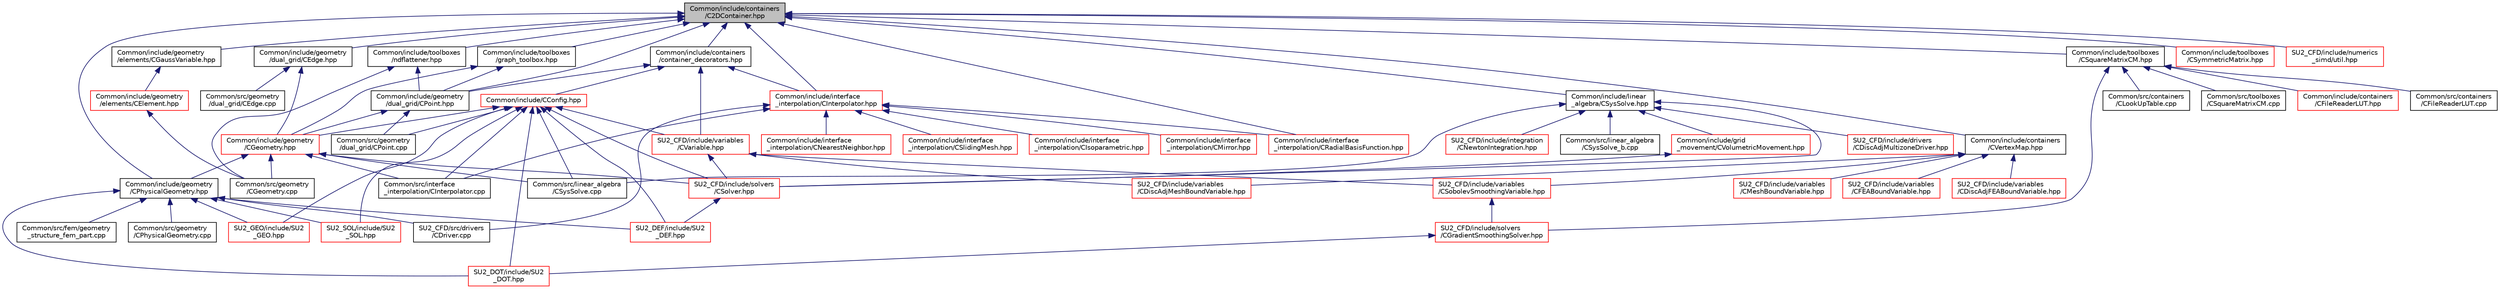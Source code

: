 digraph "Common/include/containers/C2DContainer.hpp"
{
 // LATEX_PDF_SIZE
  edge [fontname="Helvetica",fontsize="10",labelfontname="Helvetica",labelfontsize="10"];
  node [fontname="Helvetica",fontsize="10",shape=record];
  Node1 [label="Common/include/containers\l/C2DContainer.hpp",height=0.2,width=0.4,color="black", fillcolor="grey75", style="filled", fontcolor="black",tooltip="A templated vector/matrix object."];
  Node1 -> Node2 [dir="back",color="midnightblue",fontsize="10",style="solid",fontname="Helvetica"];
  Node2 [label="Common/include/containers\l/container_decorators.hpp",height=0.2,width=0.4,color="black", fillcolor="white", style="filled",URL="$container__decorators_8hpp.html",tooltip="Collection of small classes that decorate C2DContainer to augment its functionality,..."];
  Node2 -> Node3 [dir="back",color="midnightblue",fontsize="10",style="solid",fontname="Helvetica"];
  Node3 [label="Common/include/CConfig.hpp",height=0.2,width=0.4,color="red", fillcolor="white", style="filled",URL="$CConfig_8hpp.html",tooltip="All the information about the definition of the physical problem. The subroutines and functions are i..."];
  Node3 -> Node10 [dir="back",color="midnightblue",fontsize="10",style="solid",fontname="Helvetica"];
  Node10 [label="Common/include/geometry\l/CGeometry.hpp",height=0.2,width=0.4,color="red", fillcolor="white", style="filled",URL="$CGeometry_8hpp.html",tooltip="Headers of the main subroutines for creating the geometrical structure. The subroutines and functions..."];
  Node10 -> Node169 [dir="back",color="midnightblue",fontsize="10",style="solid",fontname="Helvetica"];
  Node169 [label="Common/include/geometry\l/CPhysicalGeometry.hpp",height=0.2,width=0.4,color="black", fillcolor="white", style="filled",URL="$CPhysicalGeometry_8hpp.html",tooltip="Headers of the physical geometry class used to read meshes from file."];
  Node169 -> Node170 [dir="back",color="midnightblue",fontsize="10",style="solid",fontname="Helvetica"];
  Node170 [label="Common/src/fem/geometry\l_structure_fem_part.cpp",height=0.2,width=0.4,color="black", fillcolor="white", style="filled",URL="$geometry__structure__fem__part_8cpp.html",tooltip="Main subroutines for distributin the grid for the Fluid FEM solver."];
  Node169 -> Node171 [dir="back",color="midnightblue",fontsize="10",style="solid",fontname="Helvetica"];
  Node171 [label="Common/src/geometry\l/CPhysicalGeometry.cpp",height=0.2,width=0.4,color="black", fillcolor="white", style="filled",URL="$CPhysicalGeometry_8cpp.html",tooltip="Implementation of the physical geometry class."];
  Node169 -> Node18 [dir="back",color="midnightblue",fontsize="10",style="solid",fontname="Helvetica"];
  Node18 [label="SU2_CFD/src/drivers\l/CDriver.cpp",height=0.2,width=0.4,color="black", fillcolor="white", style="filled",URL="$CDriver_8cpp.html",tooltip="The main subroutines for driving single or multi-zone problems."];
  Node169 -> Node172 [dir="back",color="midnightblue",fontsize="10",style="solid",fontname="Helvetica"];
  Node172 [label="SU2_GEO/include/SU2\l_GEO.hpp",height=0.2,width=0.4,color="red", fillcolor="white", style="filled",URL="$SU2__GEO_8hpp.html",tooltip="Headers of the main subroutines of the code SU2_GEO. The subroutines and functions are in the SU2_GEO..."];
  Node169 -> Node159 [dir="back",color="midnightblue",fontsize="10",style="solid",fontname="Helvetica"];
  Node159 [label="SU2_DEF/include/SU2\l_DEF.hpp",height=0.2,width=0.4,color="red", fillcolor="white", style="filled",URL="$SU2__DEF_8hpp.html",tooltip="Headers of the main subroutines of the code SU2_DEF. The subroutines and functions are in the SU2_DEF..."];
  Node169 -> Node77 [dir="back",color="midnightblue",fontsize="10",style="solid",fontname="Helvetica"];
  Node77 [label="SU2_SOL/include/SU2\l_SOL.hpp",height=0.2,width=0.4,color="red", fillcolor="white", style="filled",URL="$SU2__SOL_8hpp.html",tooltip="Headers of the main subroutines of the code SU2_SOL. The subroutines and functions are in the SU2_SOL..."];
  Node169 -> Node79 [dir="back",color="midnightblue",fontsize="10",style="solid",fontname="Helvetica"];
  Node79 [label="SU2_DOT/include/SU2\l_DOT.hpp",height=0.2,width=0.4,color="red", fillcolor="white", style="filled",URL="$SU2__DOT_8hpp.html",tooltip="Headers of the main subroutines of the code SU2_DOT. The subroutines and functions are in the SU2_DOT..."];
  Node10 -> Node185 [dir="back",color="midnightblue",fontsize="10",style="solid",fontname="Helvetica"];
  Node185 [label="Common/src/geometry\l/CGeometry.cpp",height=0.2,width=0.4,color="black", fillcolor="white", style="filled",URL="$CGeometry_8cpp.html",tooltip="Implementation of the base geometry class."];
  Node10 -> Node186 [dir="back",color="midnightblue",fontsize="10",style="solid",fontname="Helvetica"];
  Node186 [label="Common/src/interface\l_interpolation/CInterpolator.cpp",height=0.2,width=0.4,color="black", fillcolor="white", style="filled",URL="$CInterpolator_8cpp.html",tooltip="Definition of the base class for interface interpolation."];
  Node10 -> Node183 [dir="back",color="midnightblue",fontsize="10",style="solid",fontname="Helvetica"];
  Node183 [label="Common/src/linear_algebra\l/CSysSolve.cpp",height=0.2,width=0.4,color="black", fillcolor="white", style="filled",URL="$CSysSolve_8cpp.html",tooltip="Main classes required for solving linear systems of equations."];
  Node10 -> Node21 [dir="back",color="midnightblue",fontsize="10",style="solid",fontname="Helvetica"];
  Node21 [label="SU2_CFD/include/solvers\l/CSolver.hpp",height=0.2,width=0.4,color="red", fillcolor="white", style="filled",URL="$CSolver_8hpp.html",tooltip="Headers of the CSolver class which is inherited by all of the other solvers."];
  Node21 -> Node159 [dir="back",color="midnightblue",fontsize="10",style="solid",fontname="Helvetica"];
  Node3 -> Node259 [dir="back",color="midnightblue",fontsize="10",style="solid",fontname="Helvetica"];
  Node259 [label="Common/src/geometry\l/dual_grid/CPoint.cpp",height=0.2,width=0.4,color="black", fillcolor="white", style="filled",URL="$CPoint_8cpp.html",tooltip="Main classes for defining the points of the dual grid."];
  Node3 -> Node186 [dir="back",color="midnightblue",fontsize="10",style="solid",fontname="Helvetica"];
  Node3 -> Node183 [dir="back",color="midnightblue",fontsize="10",style="solid",fontname="Helvetica"];
  Node3 -> Node21 [dir="back",color="midnightblue",fontsize="10",style="solid",fontname="Helvetica"];
  Node3 -> Node367 [dir="back",color="midnightblue",fontsize="10",style="solid",fontname="Helvetica"];
  Node367 [label="SU2_CFD/include/variables\l/CVariable.hpp",height=0.2,width=0.4,color="red", fillcolor="white", style="filled",URL="$CVariable_8hpp.html",tooltip="Declaration and inlines of the parent class for defining problem variables, function definitions in f..."];
  Node367 -> Node21 [dir="back",color="midnightblue",fontsize="10",style="solid",fontname="Helvetica"];
  Node367 -> Node392 [dir="back",color="midnightblue",fontsize="10",style="solid",fontname="Helvetica"];
  Node392 [label="SU2_CFD/include/variables\l/CDiscAdjMeshBoundVariable.hpp",height=0.2,width=0.4,color="red", fillcolor="white", style="filled",URL="$CDiscAdjMeshBoundVariable_8hpp.html",tooltip=" "];
  Node367 -> Node394 [dir="back",color="midnightblue",fontsize="10",style="solid",fontname="Helvetica"];
  Node394 [label="SU2_CFD/include/variables\l/CSobolevSmoothingVariable.hpp",height=0.2,width=0.4,color="red", fillcolor="white", style="filled",URL="$CSobolevSmoothingVariable_8hpp.html",tooltip="Class for defining the variables of the gradient smoothing."];
  Node394 -> Node108 [dir="back",color="midnightblue",fontsize="10",style="solid",fontname="Helvetica"];
  Node108 [label="SU2_CFD/include/solvers\l/CGradientSmoothingSolver.hpp",height=0.2,width=0.4,color="red", fillcolor="white", style="filled",URL="$CGradientSmoothingSolver_8hpp.html",tooltip="SOlver class for Sobolev smoothing of sensitivities."];
  Node108 -> Node79 [dir="back",color="midnightblue",fontsize="10",style="solid",fontname="Helvetica"];
  Node3 -> Node172 [dir="back",color="midnightblue",fontsize="10",style="solid",fontname="Helvetica"];
  Node3 -> Node159 [dir="back",color="midnightblue",fontsize="10",style="solid",fontname="Helvetica"];
  Node3 -> Node77 [dir="back",color="midnightblue",fontsize="10",style="solid",fontname="Helvetica"];
  Node3 -> Node79 [dir="back",color="midnightblue",fontsize="10",style="solid",fontname="Helvetica"];
  Node2 -> Node429 [dir="back",color="midnightblue",fontsize="10",style="solid",fontname="Helvetica"];
  Node429 [label="Common/include/geometry\l/dual_grid/CPoint.hpp",height=0.2,width=0.4,color="black", fillcolor="white", style="filled",URL="$CPoint_8hpp.html",tooltip="Declaration of the point class that stores geometric and adjacency information for dual control volum..."];
  Node429 -> Node10 [dir="back",color="midnightblue",fontsize="10",style="solid",fontname="Helvetica"];
  Node429 -> Node259 [dir="back",color="midnightblue",fontsize="10",style="solid",fontname="Helvetica"];
  Node2 -> Node430 [dir="back",color="midnightblue",fontsize="10",style="solid",fontname="Helvetica"];
  Node430 [label="Common/include/interface\l_interpolation/CInterpolator.hpp",height=0.2,width=0.4,color="red", fillcolor="white", style="filled",URL="$CInterpolator_8hpp.html",tooltip="Base class for multiphysics interpolation."];
  Node430 -> Node431 [dir="back",color="midnightblue",fontsize="10",style="solid",fontname="Helvetica"];
  Node431 [label="Common/include/interface\l_interpolation/CIsoparametric.hpp",height=0.2,width=0.4,color="red", fillcolor="white", style="filled",URL="$CIsoparametric_8hpp.html",tooltip="Isoparametric interpolation using FE shape functions."];
  Node430 -> Node432 [dir="back",color="midnightblue",fontsize="10",style="solid",fontname="Helvetica"];
  Node432 [label="Common/include/interface\l_interpolation/CMirror.hpp",height=0.2,width=0.4,color="red", fillcolor="white", style="filled",URL="$CMirror_8hpp.html",tooltip="Mirror interpolation for the conservative (work-wise) approach in FSI problems."];
  Node430 -> Node433 [dir="back",color="midnightblue",fontsize="10",style="solid",fontname="Helvetica"];
  Node433 [label="Common/include/interface\l_interpolation/CNearestNeighbor.hpp",height=0.2,width=0.4,color="red", fillcolor="white", style="filled",URL="$CNearestNeighbor_8hpp.html",tooltip="Nearest Neighbor interpolation class."];
  Node430 -> Node434 [dir="back",color="midnightblue",fontsize="10",style="solid",fontname="Helvetica"];
  Node434 [label="Common/include/interface\l_interpolation/CRadialBasisFunction.hpp",height=0.2,width=0.4,color="red", fillcolor="white", style="filled",URL="$CRadialBasisFunction_8hpp.html",tooltip="Radial basis function interpolation."];
  Node430 -> Node435 [dir="back",color="midnightblue",fontsize="10",style="solid",fontname="Helvetica"];
  Node435 [label="Common/include/interface\l_interpolation/CSlidingMesh.hpp",height=0.2,width=0.4,color="red", fillcolor="white", style="filled",URL="$CSlidingMesh_8hpp.html",tooltip="Sliding mesh interpolation."];
  Node430 -> Node186 [dir="back",color="midnightblue",fontsize="10",style="solid",fontname="Helvetica"];
  Node430 -> Node18 [dir="back",color="midnightblue",fontsize="10",style="solid",fontname="Helvetica"];
  Node2 -> Node367 [dir="back",color="midnightblue",fontsize="10",style="solid",fontname="Helvetica"];
  Node1 -> Node436 [dir="back",color="midnightblue",fontsize="10",style="solid",fontname="Helvetica"];
  Node436 [label="Common/include/toolboxes\l/CSquareMatrixCM.hpp",height=0.2,width=0.4,color="black", fillcolor="white", style="filled",URL="$CSquareMatrixCM_8hpp.html",tooltip="Dense general square matrix, used for example in DG standard elements in Column Major order storage."];
  Node436 -> Node437 [dir="back",color="midnightblue",fontsize="10",style="solid",fontname="Helvetica"];
  Node437 [label="Common/include/containers\l/CFileReaderLUT.hpp",height=0.2,width=0.4,color="red", fillcolor="white", style="filled",URL="$CFileReaderLUT_8hpp.html",tooltip="reading lookup table for tabulated fluid properties"];
  Node436 -> Node440 [dir="back",color="midnightblue",fontsize="10",style="solid",fontname="Helvetica"];
  Node440 [label="Common/src/containers\l/CFileReaderLUT.cpp",height=0.2,width=0.4,color="black", fillcolor="white", style="filled",URL="$CFileReaderLUT_8cpp.html",tooltip=" "];
  Node436 -> Node439 [dir="back",color="midnightblue",fontsize="10",style="solid",fontname="Helvetica"];
  Node439 [label="Common/src/containers\l/CLookUpTable.cpp",height=0.2,width=0.4,color="black", fillcolor="white", style="filled",URL="$CLookUpTable_8cpp.html",tooltip=" "];
  Node436 -> Node441 [dir="back",color="midnightblue",fontsize="10",style="solid",fontname="Helvetica"];
  Node441 [label="Common/src/toolboxes\l/CSquareMatrixCM.cpp",height=0.2,width=0.4,color="black", fillcolor="white", style="filled",URL="$CSquareMatrixCM_8cpp.html",tooltip="Implementation of dense matrix helper class in Column Major order (see hpp)."];
  Node436 -> Node108 [dir="back",color="midnightblue",fontsize="10",style="solid",fontname="Helvetica"];
  Node1 -> Node442 [dir="back",color="midnightblue",fontsize="10",style="solid",fontname="Helvetica"];
  Node442 [label="Common/include/containers\l/CVertexMap.hpp",height=0.2,width=0.4,color="black", fillcolor="white", style="filled",URL="$CVertexMap_8hpp.html",tooltip="An index to index lookup vector."];
  Node442 -> Node389 [dir="back",color="midnightblue",fontsize="10",style="solid",fontname="Helvetica"];
  Node389 [label="SU2_CFD/include/variables\l/CDiscAdjFEABoundVariable.hpp",height=0.2,width=0.4,color="red", fillcolor="white", style="filled",URL="$CDiscAdjFEABoundVariable_8hpp.html",tooltip="Main class for defining the variables of the adjoint FEA solver at the boundary."];
  Node442 -> Node392 [dir="back",color="midnightblue",fontsize="10",style="solid",fontname="Helvetica"];
  Node442 -> Node394 [dir="back",color="midnightblue",fontsize="10",style="solid",fontname="Helvetica"];
  Node442 -> Node411 [dir="back",color="midnightblue",fontsize="10",style="solid",fontname="Helvetica"];
  Node411 [label="SU2_CFD/include/variables\l/CMeshBoundVariable.hpp",height=0.2,width=0.4,color="red", fillcolor="white", style="filled",URL="$CMeshBoundVariable_8hpp.html",tooltip="Declaration and inlines of the class to define the variables of the mesh movement at the moving bound..."];
  Node442 -> Node419 [dir="back",color="midnightblue",fontsize="10",style="solid",fontname="Helvetica"];
  Node419 [label="SU2_CFD/include/variables\l/CFEABoundVariable.hpp",height=0.2,width=0.4,color="red", fillcolor="white", style="filled",URL="$CFEABoundVariable_8hpp.html",tooltip="Class for defining the variables on the FEA boundaries for FSI applications."];
  Node1 -> Node429 [dir="back",color="midnightblue",fontsize="10",style="solid",fontname="Helvetica"];
  Node1 -> Node443 [dir="back",color="midnightblue",fontsize="10",style="solid",fontname="Helvetica"];
  Node443 [label="Common/include/toolboxes\l/graph_toolbox.hpp",height=0.2,width=0.4,color="black", fillcolor="white", style="filled",URL="$graph__toolbox_8hpp.html",tooltip="Functions and classes to build/represent sparse graphs or sparse patterns."];
  Node443 -> Node429 [dir="back",color="midnightblue",fontsize="10",style="solid",fontname="Helvetica"];
  Node443 -> Node10 [dir="back",color="midnightblue",fontsize="10",style="solid",fontname="Helvetica"];
  Node1 -> Node444 [dir="back",color="midnightblue",fontsize="10",style="solid",fontname="Helvetica"];
  Node444 [label="Common/include/toolboxes\l/ndflattener.hpp",height=0.2,width=0.4,color="black", fillcolor="white", style="filled",URL="$ndflattener_8hpp.html",tooltip="Flatten pointer-to-pointer-... arrays for MPI communication."];
  Node444 -> Node429 [dir="back",color="midnightblue",fontsize="10",style="solid",fontname="Helvetica"];
  Node444 -> Node185 [dir="back",color="midnightblue",fontsize="10",style="solid",fontname="Helvetica"];
  Node1 -> Node445 [dir="back",color="midnightblue",fontsize="10",style="solid",fontname="Helvetica"];
  Node445 [label="Common/include/geometry\l/dual_grid/CEdge.hpp",height=0.2,width=0.4,color="black", fillcolor="white", style="filled",URL="$CEdge_8hpp.html",tooltip="Declaration of the edge class CEdge.cpp file."];
  Node445 -> Node10 [dir="back",color="midnightblue",fontsize="10",style="solid",fontname="Helvetica"];
  Node445 -> Node446 [dir="back",color="midnightblue",fontsize="10",style="solid",fontname="Helvetica"];
  Node446 [label="Common/src/geometry\l/dual_grid/CEdge.cpp",height=0.2,width=0.4,color="black", fillcolor="white", style="filled",URL="$CEdge_8cpp.html",tooltip="Implementation of the edge class."];
  Node1 -> Node169 [dir="back",color="midnightblue",fontsize="10",style="solid",fontname="Helvetica"];
  Node1 -> Node447 [dir="back",color="midnightblue",fontsize="10",style="solid",fontname="Helvetica"];
  Node447 [label="Common/include/geometry\l/elements/CGaussVariable.hpp",height=0.2,width=0.4,color="black", fillcolor="white", style="filled",URL="$CGaussVariable_8hpp.html",tooltip="Light-weight class to store Gaussian point information."];
  Node447 -> Node448 [dir="back",color="midnightblue",fontsize="10",style="solid",fontname="Helvetica"];
  Node448 [label="Common/include/geometry\l/elements/CElement.hpp",height=0.2,width=0.4,color="red", fillcolor="white", style="filled",URL="$CElement_8hpp.html",tooltip="Main header of the Finite Element structure declaring the abstract interface and the available finite..."];
  Node448 -> Node185 [dir="back",color="midnightblue",fontsize="10",style="solid",fontname="Helvetica"];
  Node1 -> Node460 [dir="back",color="midnightblue",fontsize="10",style="solid",fontname="Helvetica"];
  Node460 [label="Common/include/linear\l_algebra/CSysSolve.hpp",height=0.2,width=0.4,color="black", fillcolor="white", style="filled",URL="$CSysSolve_8hpp.html",tooltip="Headers for the classes related to linear solvers (CG, FGMRES, etc) The subroutines and functions are..."];
  Node460 -> Node179 [dir="back",color="midnightblue",fontsize="10",style="solid",fontname="Helvetica"];
  Node179 [label="Common/include/grid\l_movement/CVolumetricMovement.hpp",height=0.2,width=0.4,color="red", fillcolor="white", style="filled",URL="$CVolumetricMovement_8hpp.html",tooltip="Headers of the CVolumetricMovement class."];
  Node179 -> Node21 [dir="back",color="midnightblue",fontsize="10",style="solid",fontname="Helvetica"];
  Node460 -> Node183 [dir="back",color="midnightblue",fontsize="10",style="solid",fontname="Helvetica"];
  Node460 -> Node227 [dir="back",color="midnightblue",fontsize="10",style="solid",fontname="Helvetica"];
  Node227 [label="Common/src/linear_algebra\l/CSysSolve_b.cpp",height=0.2,width=0.4,color="black", fillcolor="white", style="filled",URL="$CSysSolve__b_8cpp.html",tooltip="Routines for the linear solver used in the reverse sweep of AD."];
  Node460 -> Node21 [dir="back",color="midnightblue",fontsize="10",style="solid",fontname="Helvetica"];
  Node460 -> Node25 [dir="back",color="midnightblue",fontsize="10",style="solid",fontname="Helvetica"];
  Node25 [label="SU2_CFD/include/drivers\l/CDiscAdjMultizoneDriver.hpp",height=0.2,width=0.4,color="red", fillcolor="white", style="filled",URL="$CDiscAdjMultizoneDriver_8hpp.html",tooltip=" "];
  Node460 -> Node38 [dir="back",color="midnightblue",fontsize="10",style="solid",fontname="Helvetica"];
  Node38 [label="SU2_CFD/include/integration\l/CNewtonIntegration.hpp",height=0.2,width=0.4,color="red", fillcolor="white", style="filled",URL="$CNewtonIntegration_8hpp.html",tooltip="Newton-Krylov integration."];
  Node1 -> Node430 [dir="back",color="midnightblue",fontsize="10",style="solid",fontname="Helvetica"];
  Node1 -> Node434 [dir="back",color="midnightblue",fontsize="10",style="solid",fontname="Helvetica"];
  Node1 -> Node461 [dir="back",color="midnightblue",fontsize="10",style="solid",fontname="Helvetica"];
  Node461 [label="Common/include/toolboxes\l/CSymmetricMatrix.hpp",height=0.2,width=0.4,color="red", fillcolor="white", style="filled",URL="$CSymmetricMatrix_8hpp.html",tooltip="Dense symmetric matrix, used for example in RBF interpolation."];
  Node1 -> Node228 [dir="back",color="midnightblue",fontsize="10",style="solid",fontname="Helvetica"];
  Node228 [label="SU2_CFD/include/numerics\l_simd/util.hpp",height=0.2,width=0.4,color="red", fillcolor="white", style="filled",URL="$util_8hpp.html",tooltip="Generic auxiliary functions."];
}
